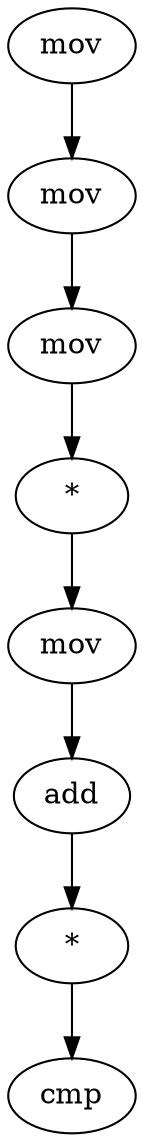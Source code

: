 Digraph G {
A [label = "mov", csymbtype="substring", csymb="mov", getid="A"]
B [label = "mov", csymbtype="substring", csymb="mov", getid="B"]
C [label = "mov", csymbtype="substring", csymb="mov", getid="C"]
D [label = "*", csymbtype="*", getid="D", minrepeat="1", maxrepeat="6"]
E [label = "mov", csymbtype="substring", csymb="mov", getid="E"]
F [label = "add", csymbtype="substring", csymb="add", getid="F"]
G [label = "*", csymbtype="*", getid="G", minrepeat="0", maxrepeat="4", lazyrepeat=true]
H [label = "cmp", csymbtype="substring", csymb="cmp", getid="H"]

A -> B
B -> C
C -> D
D -> E
E -> F
F -> G
G -> H
}

